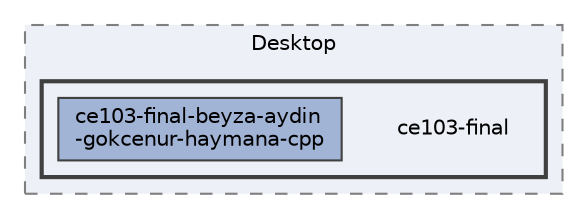 digraph "C:/Users/Vıctus/Desktop/ce103-final"
{
 // INTERACTIVE_SVG=YES
 // LATEX_PDF_SIZE
  bgcolor="transparent";
  edge [fontname=Helvetica,fontsize=10,labelfontname=Helvetica,labelfontsize=10];
  node [fontname=Helvetica,fontsize=10,shape=box,height=0.2,width=0.4];
  compound=true
  subgraph clusterdir_5e84d8ee370b93bf48934eda8d0d6fc8 {
    graph [ bgcolor="#edf0f7", pencolor="grey50", label="Desktop", fontname=Helvetica,fontsize=10 style="filled,dashed", URL="dir_5e84d8ee370b93bf48934eda8d0d6fc8.html",tooltip=""]
  subgraph clusterdir_c8194bb546b96a345d10105b907c5860 {
    graph [ bgcolor="#edf0f7", pencolor="grey25", label="", fontname=Helvetica,fontsize=10 style="filled,bold", URL="dir_c8194bb546b96a345d10105b907c5860.html",tooltip=""]
    dir_c8194bb546b96a345d10105b907c5860 [shape=plaintext, label="ce103-final"];
  dir_0e4c9c7d20644d9ff972b994289d93d2 [label="ce103-final-beyza-aydin\l-gokcenur-haymana-cpp", fillcolor="#a2b4d6", color="grey25", style="filled", URL="dir_0e4c9c7d20644d9ff972b994289d93d2.html",tooltip=""];
  }
  }
}
